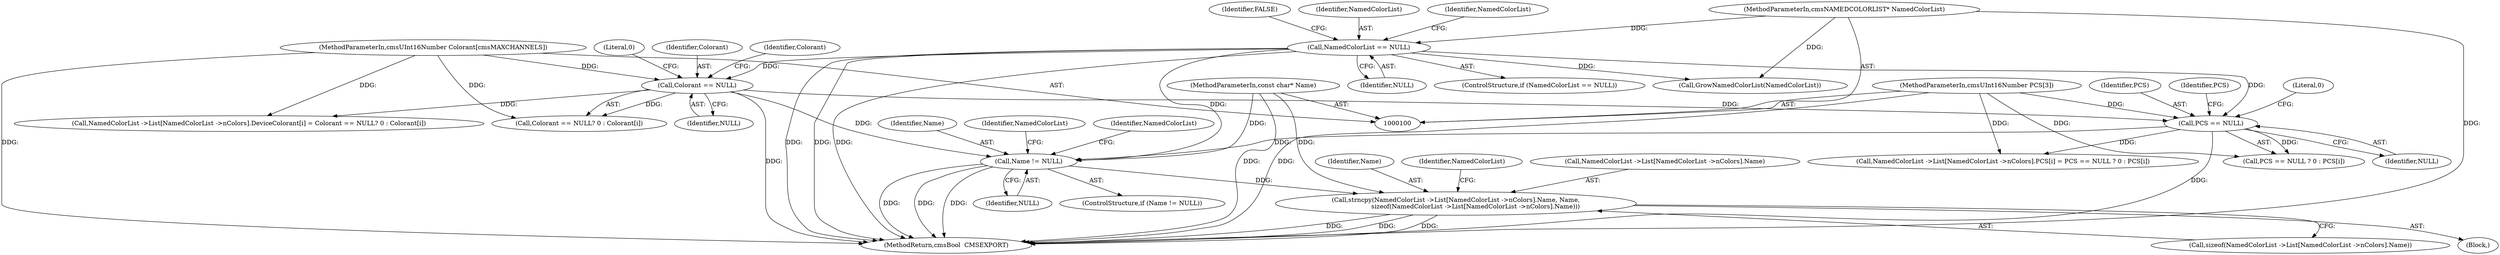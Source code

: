 digraph "0_Little-CMS_91c2db7f2559be504211b283bc3a2c631d6f06d9_1@array" {
"1000195" [label="(Call,strncpy(NamedColorList ->List[NamedColorList ->nColors].Name, Name,\n                    sizeof(NamedColorList ->List[NamedColorList ->nColors].Name)))"];
"1000191" [label="(Call,Name != NULL)"];
"1000102" [label="(MethodParameterIn,const char* Name)"];
"1000183" [label="(Call,PCS == NULL)"];
"1000103" [label="(MethodParameterIn,cmsUInt16Number PCS[3])"];
"1000108" [label="(Call,NamedColorList == NULL)"];
"1000101" [label="(MethodParameterIn,cmsNAMEDCOLORLIST* NamedColorList)"];
"1000154" [label="(Call,Colorant == NULL)"];
"1000104" [label="(MethodParameterIn,cmsUInt16Number Colorant[cmsMAXCHANNELS])"];
"1000190" [label="(ControlStructure,if (Name != NULL))"];
"1000194" [label="(Block,)"];
"1000192" [label="(Identifier,Name)"];
"1000156" [label="(Identifier,NULL)"];
"1000141" [label="(Call,NamedColorList ->List[NamedColorList ->nColors].DeviceColorant[i] = Colorant == NULL? 0 : Colorant[i])"];
"1000186" [label="(Literal,0)"];
"1000184" [label="(Identifier,PCS)"];
"1000195" [label="(Call,strncpy(NamedColorList ->List[NamedColorList ->nColors].Name, Name,\n                    sizeof(NamedColorList ->List[NamedColorList ->nColors].Name)))"];
"1000155" [label="(Identifier,Colorant)"];
"1000182" [label="(Call,PCS == NULL ? 0 : PCS[i])"];
"1000159" [label="(Identifier,Colorant)"];
"1000191" [label="(Call,Name != NULL)"];
"1000251" [label="(MethodReturn,cmsBool  CMSEXPORT)"];
"1000110" [label="(Identifier,NULL)"];
"1000157" [label="(Literal,0)"];
"1000108" [label="(Call,NamedColorList == NULL)"];
"1000183" [label="(Call,PCS == NULL)"];
"1000126" [label="(Call,GrowNamedColorList(NamedColorList))"];
"1000205" [label="(Identifier,Name)"];
"1000117" [label="(Identifier,NamedColorList)"];
"1000107" [label="(ControlStructure,if (NamedColorList == NULL))"];
"1000170" [label="(Call,NamedColorList ->List[NamedColorList ->nColors].PCS[i] = PCS == NULL ? 0 : PCS[i])"];
"1000103" [label="(MethodParameterIn,cmsUInt16Number PCS[3])"];
"1000112" [label="(Identifier,FALSE)"];
"1000221" [label="(Identifier,NamedColorList)"];
"1000101" [label="(MethodParameterIn,cmsNAMEDCOLORLIST* NamedColorList)"];
"1000237" [label="(Identifier,NamedColorList)"];
"1000206" [label="(Call,sizeof(NamedColorList ->List[NamedColorList ->nColors].Name))"];
"1000196" [label="(Call,NamedColorList ->List[NamedColorList ->nColors].Name)"];
"1000102" [label="(MethodParameterIn,const char* Name)"];
"1000153" [label="(Call,Colorant == NULL? 0 : Colorant[i])"];
"1000109" [label="(Identifier,NamedColorList)"];
"1000154" [label="(Call,Colorant == NULL)"];
"1000188" [label="(Identifier,PCS)"];
"1000193" [label="(Identifier,NULL)"];
"1000104" [label="(MethodParameterIn,cmsUInt16Number Colorant[cmsMAXCHANNELS])"];
"1000185" [label="(Identifier,NULL)"];
"1000199" [label="(Identifier,NamedColorList)"];
"1000195" -> "1000194"  [label="AST: "];
"1000195" -> "1000206"  [label="CFG: "];
"1000196" -> "1000195"  [label="AST: "];
"1000205" -> "1000195"  [label="AST: "];
"1000206" -> "1000195"  [label="AST: "];
"1000221" -> "1000195"  [label="CFG: "];
"1000195" -> "1000251"  [label="DDG: "];
"1000195" -> "1000251"  [label="DDG: "];
"1000195" -> "1000251"  [label="DDG: "];
"1000191" -> "1000195"  [label="DDG: "];
"1000102" -> "1000195"  [label="DDG: "];
"1000191" -> "1000190"  [label="AST: "];
"1000191" -> "1000193"  [label="CFG: "];
"1000192" -> "1000191"  [label="AST: "];
"1000193" -> "1000191"  [label="AST: "];
"1000199" -> "1000191"  [label="CFG: "];
"1000237" -> "1000191"  [label="CFG: "];
"1000191" -> "1000251"  [label="DDG: "];
"1000191" -> "1000251"  [label="DDG: "];
"1000191" -> "1000251"  [label="DDG: "];
"1000102" -> "1000191"  [label="DDG: "];
"1000183" -> "1000191"  [label="DDG: "];
"1000108" -> "1000191"  [label="DDG: "];
"1000154" -> "1000191"  [label="DDG: "];
"1000102" -> "1000100"  [label="AST: "];
"1000102" -> "1000251"  [label="DDG: "];
"1000183" -> "1000182"  [label="AST: "];
"1000183" -> "1000185"  [label="CFG: "];
"1000184" -> "1000183"  [label="AST: "];
"1000185" -> "1000183"  [label="AST: "];
"1000186" -> "1000183"  [label="CFG: "];
"1000188" -> "1000183"  [label="CFG: "];
"1000183" -> "1000251"  [label="DDG: "];
"1000183" -> "1000170"  [label="DDG: "];
"1000103" -> "1000183"  [label="DDG: "];
"1000108" -> "1000183"  [label="DDG: "];
"1000154" -> "1000183"  [label="DDG: "];
"1000183" -> "1000182"  [label="DDG: "];
"1000103" -> "1000100"  [label="AST: "];
"1000103" -> "1000251"  [label="DDG: "];
"1000103" -> "1000170"  [label="DDG: "];
"1000103" -> "1000182"  [label="DDG: "];
"1000108" -> "1000107"  [label="AST: "];
"1000108" -> "1000110"  [label="CFG: "];
"1000109" -> "1000108"  [label="AST: "];
"1000110" -> "1000108"  [label="AST: "];
"1000112" -> "1000108"  [label="CFG: "];
"1000117" -> "1000108"  [label="CFG: "];
"1000108" -> "1000251"  [label="DDG: "];
"1000108" -> "1000251"  [label="DDG: "];
"1000108" -> "1000251"  [label="DDG: "];
"1000101" -> "1000108"  [label="DDG: "];
"1000108" -> "1000126"  [label="DDG: "];
"1000108" -> "1000154"  [label="DDG: "];
"1000101" -> "1000100"  [label="AST: "];
"1000101" -> "1000251"  [label="DDG: "];
"1000101" -> "1000126"  [label="DDG: "];
"1000154" -> "1000153"  [label="AST: "];
"1000154" -> "1000156"  [label="CFG: "];
"1000155" -> "1000154"  [label="AST: "];
"1000156" -> "1000154"  [label="AST: "];
"1000157" -> "1000154"  [label="CFG: "];
"1000159" -> "1000154"  [label="CFG: "];
"1000154" -> "1000251"  [label="DDG: "];
"1000154" -> "1000141"  [label="DDG: "];
"1000104" -> "1000154"  [label="DDG: "];
"1000154" -> "1000153"  [label="DDG: "];
"1000104" -> "1000100"  [label="AST: "];
"1000104" -> "1000251"  [label="DDG: "];
"1000104" -> "1000141"  [label="DDG: "];
"1000104" -> "1000153"  [label="DDG: "];
}
